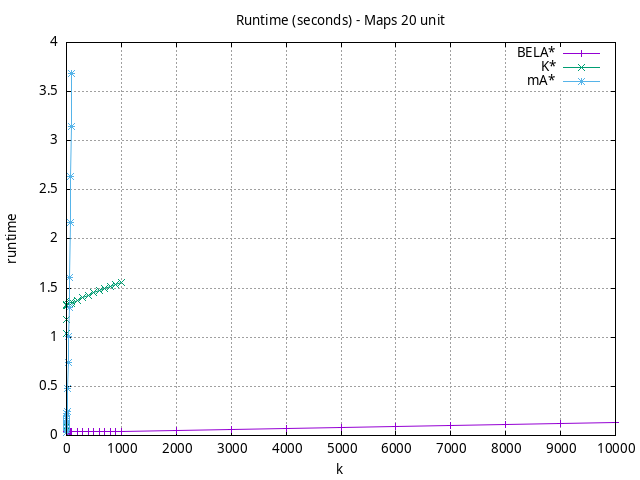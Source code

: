 #!/usr/bin/gnuplot
# -*- coding: utf-8 -*-
#
# results/maps/unit/20/random512-20.heuristic.unit.runtime.gnuplot
#
# Started on 04/03/2024 23:11:01
# Author: Carlos Linares López
set grid
set xlabel "k"
set ylabel "runtime"

set title "Runtime (seconds) - Maps 20 unit"

set terminal png enhanced font "Ariel,10"
set output 'random512-20.heuristic.unit.runtime.png'

plot "-" title "BELA*"      with linesp, "-" title "K*"      with linesp, "-" title "mA*"      with linesp

	1 0.0363708023
	2 0.035903632199999994
	3 0.036377813800000006
	4 0.0361907402
	5 0.036451540899999996
	6 0.0366804997
	7 0.0368917721
	8 0.0367661481
	9 0.036630657899999995
	10 0.036626274
	20 0.037096534
	30 0.0372747161
	40 0.037427968
	50 0.0380119394
	60 0.037930475
	70 0.038356433999999995
	80 0.03920676100000001
	90 0.039287169999999996
	100 0.039188286
	200 0.040408594000000006
	300 0.041346974
	400 0.042620118
	500 0.04367752200000001
	600 0.043893443000000004
	700 0.044339521
	800 0.04468367100000001
	900 0.04411636999999999
	1000 0.04393515400000001
	2000 0.05290033899999999
	3000 0.06212174699999999
	4000 0.071746136
	5000 0.081851039
	6000 0.091291256
	7000 0.10199680299999998
	8000 0.11177215800000001
	9000 0.12345649099999999
	10000 0.136376121
end
	1 0.09002366099999999
	2 1.0343239199999998
	3 1.180300596
	4 1.32199263
	5 1.3243339399999998
	6 1.3279581100000004
	7 1.33077158
	8 1.3343280500000003
	9 1.3374859399999997
	10 1.3219959000000001
	20 1.3264411199999997
	30 1.3323992599999999
	40 1.3373308499999998
	50 1.3417419099999999
	60 1.34636801
	70 1.3524421100000001
	80 1.3583957599999998
	90 1.3609433399999997
	100 1.3474275999999998
	200 1.37594113
	300 1.4074492600000001
	400 1.4299813699999995
	500 1.4518854600000004
	600 1.4741126500000001
	700 1.49594455
	800 1.5185914199999997
	900 1.5393206899999998
	1000 1.56139041
end
	1 0.032900686900000004
	2 0.057423089000000004
	3 0.08137045899999999
	4 0.10312919699999998
	5 0.12584579299999998
	6 0.14973079099999997
	7 0.17149509500000001
	8 0.195666993
	9 0.21969758499999997
	10 0.24045195200000002
	20 0.4822941799999999
	30 0.7444155899999998
	40 1.0027950199999998
	50 1.3020569699999998
	60 1.6030969
	70 2.17005549
	80 2.63747875
	90 3.1458165800000004
	100 3.684675409999999
end
